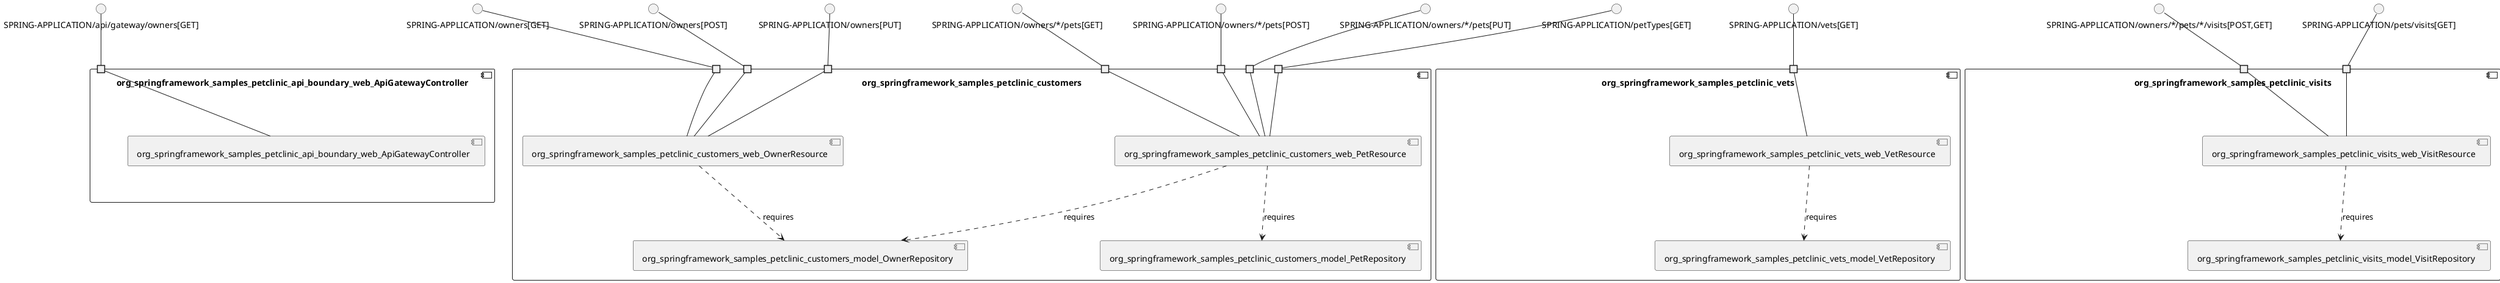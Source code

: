 @startuml
skinparam fixCircleLabelOverlapping true
skinparam componentStyle uml2
component "org_springframework_samples_petclinic_api_boundary_web_ApiGatewayController\n\n\n\n\n\n" {
[org_springframework_samples_petclinic_api_boundary_web_ApiGatewayController]
portin " " as org_springframework_samples_petclinic_api_boundary_web_ApiGatewayController_requires_SPRING_APPLICATION_api_gateway_owners_GET_
"org_springframework_samples_petclinic_api_boundary_web_ApiGatewayController_requires_SPRING_APPLICATION_api_gateway_owners_GET_"--[org_springframework_samples_petclinic_api_boundary_web_ApiGatewayController]
}
interface "SPRING-APPLICATION/api/gateway/owners[GET]" as interface.SPRING_APPLICATION_api_gateway_owners_GET_
interface.SPRING_APPLICATION_api_gateway_owners_GET_--"org_springframework_samples_petclinic_api_boundary_web_ApiGatewayController_requires_SPRING_APPLICATION_api_gateway_owners_GET_"
component "org_springframework_samples_petclinic_customers\n\n\n\n\n\n" {
[org_springframework_samples_petclinic_customers_web_OwnerResource]
[org_springframework_samples_petclinic_customers_model_PetRepository]
[org_springframework_samples_petclinic_customers_model_OwnerRepository]
[org_springframework_samples_petclinic_customers_web_PetResource]
portin " " as org_springframework_samples_petclinic_customers_requires_SPRING_APPLICATION_petTypes_GET_
portin " " as org_springframework_samples_petclinic_customers_requires_SPRING_APPLICATION_owners_pets_POST_
portin " " as org_springframework_samples_petclinic_customers_requires_SPRING_APPLICATION_owners_POST_
portin " " as org_springframework_samples_petclinic_customers_requires_SPRING_APPLICATION_owners_pets_GET_
portin " " as org_springframework_samples_petclinic_customers_requires_SPRING_APPLICATION_owners_pets_PUT_
portin " " as org_springframework_samples_petclinic_customers_requires_SPRING_APPLICATION_owners_GET_
portin " " as org_springframework_samples_petclinic_customers_requires_SPRING_APPLICATION_owners_PUT_
[org_springframework_samples_petclinic_customers_web_PetResource]..>[org_springframework_samples_petclinic_customers_model_OwnerRepository] : requires
[org_springframework_samples_petclinic_customers_web_PetResource]..>[org_springframework_samples_petclinic_customers_model_PetRepository] : requires
[org_springframework_samples_petclinic_customers_web_OwnerResource]..>[org_springframework_samples_petclinic_customers_model_OwnerRepository] : requires
"org_springframework_samples_petclinic_customers_requires_SPRING_APPLICATION_owners_pets_POST_"--[org_springframework_samples_petclinic_customers_web_PetResource]
"org_springframework_samples_petclinic_customers_requires_SPRING_APPLICATION_owners_GET_"--[org_springframework_samples_petclinic_customers_web_OwnerResource]
"org_springframework_samples_petclinic_customers_requires_SPRING_APPLICATION_owners_pets_GET_"--[org_springframework_samples_petclinic_customers_web_PetResource]
"org_springframework_samples_petclinic_customers_requires_SPRING_APPLICATION_owners_POST_"--[org_springframework_samples_petclinic_customers_web_OwnerResource]
"org_springframework_samples_petclinic_customers_requires_SPRING_APPLICATION_owners_pets_PUT_"--[org_springframework_samples_petclinic_customers_web_PetResource]
"org_springframework_samples_petclinic_customers_requires_SPRING_APPLICATION_owners_PUT_"--[org_springframework_samples_petclinic_customers_web_OwnerResource]
"org_springframework_samples_petclinic_customers_requires_SPRING_APPLICATION_petTypes_GET_"--[org_springframework_samples_petclinic_customers_web_PetResource]
}
interface "SPRING-APPLICATION/owners[GET]" as interface.SPRING_APPLICATION_owners_GET_
interface.SPRING_APPLICATION_owners_GET_--"org_springframework_samples_petclinic_customers_requires_SPRING_APPLICATION_owners_GET_"
interface "SPRING-APPLICATION/owners[POST]" as interface.SPRING_APPLICATION_owners_POST_
interface.SPRING_APPLICATION_owners_POST_--"org_springframework_samples_petclinic_customers_requires_SPRING_APPLICATION_owners_POST_"
interface "SPRING-APPLICATION/owners[PUT]" as interface.SPRING_APPLICATION_owners_PUT_
interface.SPRING_APPLICATION_owners_PUT_--"org_springframework_samples_petclinic_customers_requires_SPRING_APPLICATION_owners_PUT_"
interface "SPRING-APPLICATION/owners/*/pets[GET]" as interface.SPRING_APPLICATION_owners_pets_GET_
interface.SPRING_APPLICATION_owners_pets_GET_--"org_springframework_samples_petclinic_customers_requires_SPRING_APPLICATION_owners_pets_GET_"
interface "SPRING-APPLICATION/owners/*/pets[POST]" as interface.SPRING_APPLICATION_owners_pets_POST_
interface.SPRING_APPLICATION_owners_pets_POST_--"org_springframework_samples_petclinic_customers_requires_SPRING_APPLICATION_owners_pets_POST_"
interface "SPRING-APPLICATION/owners/*/pets[PUT]" as interface.SPRING_APPLICATION_owners_pets_PUT_
interface.SPRING_APPLICATION_owners_pets_PUT_--"org_springframework_samples_petclinic_customers_requires_SPRING_APPLICATION_owners_pets_PUT_"
interface "SPRING-APPLICATION/petTypes[GET]" as interface.SPRING_APPLICATION_petTypes_GET_
interface.SPRING_APPLICATION_petTypes_GET_--"org_springframework_samples_petclinic_customers_requires_SPRING_APPLICATION_petTypes_GET_"
component "org_springframework_samples_petclinic_vets\n\n\n\n\n\n" {
[org_springframework_samples_petclinic_vets_model_VetRepository]
[org_springframework_samples_petclinic_vets_web_VetResource]
portin " " as org_springframework_samples_petclinic_vets_requires_SPRING_APPLICATION_vets_GET_
[org_springframework_samples_petclinic_vets_web_VetResource]..>[org_springframework_samples_petclinic_vets_model_VetRepository] : requires
"org_springframework_samples_petclinic_vets_requires_SPRING_APPLICATION_vets_GET_"--[org_springframework_samples_petclinic_vets_web_VetResource]
}
interface "SPRING-APPLICATION/vets[GET]" as interface.SPRING_APPLICATION_vets_GET_
interface.SPRING_APPLICATION_vets_GET_--"org_springframework_samples_petclinic_vets_requires_SPRING_APPLICATION_vets_GET_"
component "org_springframework_samples_petclinic_visits\n\n\n\n\n\n" {
[org_springframework_samples_petclinic_visits_model_VisitRepository]
[org_springframework_samples_petclinic_visits_web_VisitResource]
portin " " as org_springframework_samples_petclinic_visits_requires_SPRING_APPLICATION_pets_visits_GET_
portin " " as org_springframework_samples_petclinic_visits_requires_SPRING_APPLICATION_owners_pets_visits_POST_GET_
[org_springframework_samples_petclinic_visits_web_VisitResource]..>[org_springframework_samples_petclinic_visits_model_VisitRepository] : requires
"org_springframework_samples_petclinic_visits_requires_SPRING_APPLICATION_owners_pets_visits_POST_GET_"--[org_springframework_samples_petclinic_visits_web_VisitResource]
"org_springframework_samples_petclinic_visits_requires_SPRING_APPLICATION_pets_visits_GET_"--[org_springframework_samples_petclinic_visits_web_VisitResource]
}
interface "SPRING-APPLICATION/owners/*/pets/*/visits[POST,GET]" as interface.SPRING_APPLICATION_owners_pets_visits_POST_GET_
interface.SPRING_APPLICATION_owners_pets_visits_POST_GET_--"org_springframework_samples_petclinic_visits_requires_SPRING_APPLICATION_owners_pets_visits_POST_GET_"
interface "SPRING-APPLICATION/pets/visits[GET]" as interface.SPRING_APPLICATION_pets_visits_GET_
interface.SPRING_APPLICATION_pets_visits_GET_--"org_springframework_samples_petclinic_visits_requires_SPRING_APPLICATION_pets_visits_GET_"

@enduml
